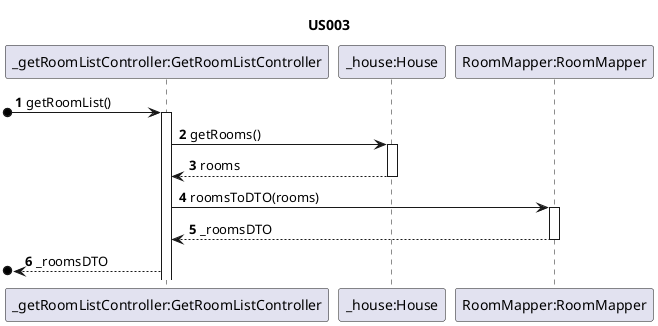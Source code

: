 @startuml
'https://plantuml.com/sequence-diagram

autonumber

title US003

/'
As an Administrator, I want to have a list of existing rooms, so that I can choose one to edit it.
'/

participant "_getRoomListController:GetRoomListController" as C
participant "_house:House" as H
participant "RoomMapper:RoomMapper" as M

[o-> C: getRoomList()
activate C
C -> H: getRooms()
activate H
H-->C: rooms
deactivate H
C -> M: roomsToDTO(rooms)
activate M

M-->C: _roomsDTO
deactivate M
[o<--C: _roomsDTO


@enduml